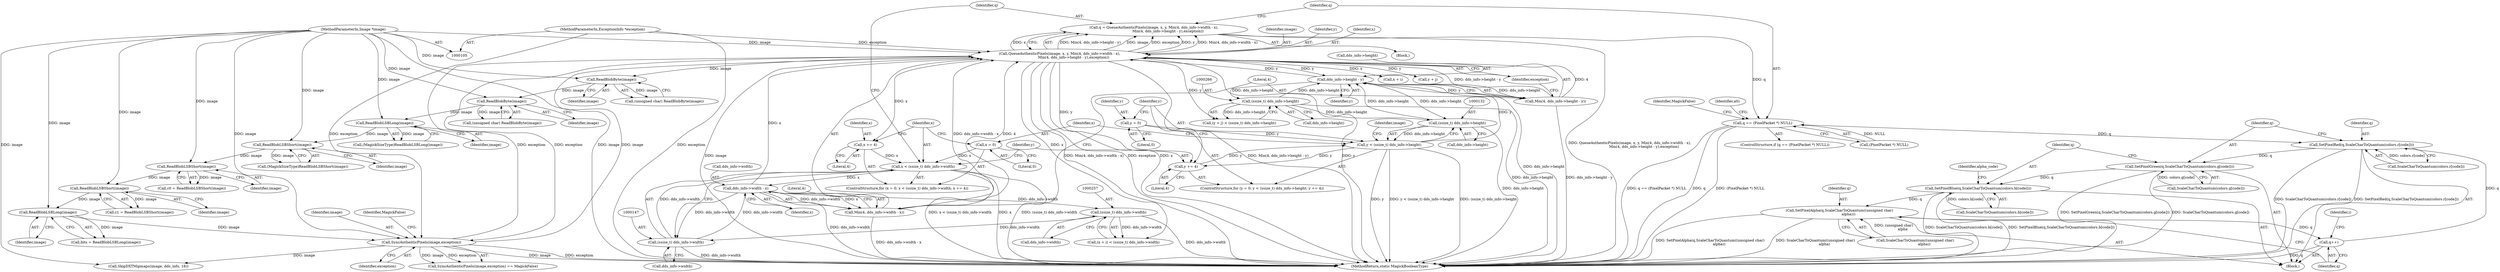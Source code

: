 digraph "1_ImageMagick_d7325bac173492b358417a0ad49fabad44447d52_2@integer" {
"1000155" [label="(Call,q = QueueAuthenticPixels(image, x, y, Min(4, dds_info->width - x),\n                         Min(4, dds_info->height - y),exception))"];
"1000157" [label="(Call,QueueAuthenticPixels(image, x, y, Min(4, dds_info->width - x),\n                         Min(4, dds_info->height - y),exception))"];
"1000400" [label="(Call,SyncAuthenticPixels(image,exception))"];
"1000222" [label="(Call,ReadBlobLSBLong(image))"];
"1000218" [label="(Call,ReadBlobLSBShort(image))"];
"1000214" [label="(Call,ReadBlobLSBShort(image))"];
"1000209" [label="(Call,ReadBlobLSBShort(image))"];
"1000200" [label="(Call,ReadBlobLSBLong(image))"];
"1000194" [label="(Call,ReadBlobByte(image))"];
"1000188" [label="(Call,ReadBlobByte(image))"];
"1000106" [label="(MethodParameterIn,Image *image)"];
"1000108" [label="(MethodParameterIn,ExceptionInfo *exception)"];
"1000163" [label="(Call,dds_info->width - x)"];
"1000146" [label="(Call,(ssize_t) dds_info->width)"];
"1000256" [label="(Call,(ssize_t) dds_info->width)"];
"1000144" [label="(Call,x < (ssize_t) dds_info->width)"];
"1000141" [label="(Call,x = 0)"];
"1000151" [label="(Call,x += 4)"];
"1000170" [label="(Call,dds_info->height - y)"];
"1000265" [label="(Call,(ssize_t) dds_info->height)"];
"1000131" [label="(Call,(ssize_t) dds_info->height)"];
"1000129" [label="(Call,y < (ssize_t) dds_info->height)"];
"1000126" [label="(Call,y = 0)"];
"1000136" [label="(Call,y += 4)"];
"1000161" [label="(Call,Min(4, dds_info->width - x))"];
"1000168" [label="(Call,Min(4, dds_info->height - y))"];
"1000177" [label="(Call,q == (PixelPacket *) NULL)"];
"1000284" [label="(Call,SetPixelRed(q,ScaleCharToQuantum(colors.r[code])))"];
"1000292" [label="(Call,SetPixelGreen(q,ScaleCharToQuantum(colors.g[code])))"];
"1000300" [label="(Call,SetPixelBlue(q,ScaleCharToQuantum(colors.b[code])))"];
"1000390" [label="(Call,SetPixelAlpha(q,ScaleCharToQuantum((unsigned char)\n                alpha)))"];
"1000396" [label="(Call,q++)"];
"1000108" [label="(MethodParameterIn,ExceptionInfo *exception)"];
"1000189" [label="(Identifier,image)"];
"1000265" [label="(Call,(ssize_t) dds_info->height)"];
"1000391" [label="(Identifier,q)"];
"1000401" [label="(Identifier,image)"];
"1000402" [label="(Identifier,exception)"];
"1000286" [label="(Call,ScaleCharToQuantum(colors.r[code]))"];
"1000127" [label="(Identifier,y)"];
"1000293" [label="(Identifier,q)"];
"1000207" [label="(Call,(MagickSizeType)ReadBlobLSBShort(image))"];
"1000137" [label="(Identifier,y)"];
"1000176" [label="(ControlStructure,if (q == (PixelPacket *) NULL))"];
"1000131" [label="(Call,(ssize_t) dds_info->height)"];
"1000128" [label="(Literal,0)"];
"1000175" [label="(Identifier,exception)"];
"1000161" [label="(Call,Min(4, dds_info->width - x))"];
"1000158" [label="(Identifier,image)"];
"1000218" [label="(Call,ReadBlobLSBShort(image))"];
"1000403" [label="(Identifier,MagickFalse)"];
"1000154" [label="(Block,)"];
"1000162" [label="(Literal,4)"];
"1000309" [label="(Identifier,alpha_code)"];
"1000153" [label="(Literal,4)"];
"1000188" [label="(Call,ReadBlobByte(image))"];
"1000285" [label="(Identifier,q)"];
"1000125" [label="(ControlStructure,for (y = 0; y < (ssize_t) dds_info->height; y += 4))"];
"1000302" [label="(Call,ScaleCharToQuantum(colors.b[code]))"];
"1000179" [label="(Call,(PixelPacket *) NULL)"];
"1000136" [label="(Call,y += 4)"];
"1000144" [label="(Call,x < (ssize_t) dds_info->width)"];
"1000212" [label="(Call,c0 = ReadBlobLSBShort(image))"];
"1000174" [label="(Identifier,y)"];
"1000253" [label="(Call,x + i)"];
"1000256" [label="(Call,(ssize_t) dds_info->width)"];
"1000178" [label="(Identifier,q)"];
"1000216" [label="(Call,c1 = ReadBlobLSBShort(image))"];
"1000159" [label="(Identifier,x)"];
"1000200" [label="(Call,ReadBlobLSBLong(image))"];
"1000222" [label="(Call,ReadBlobLSBLong(image))"];
"1000201" [label="(Identifier,image)"];
"1000209" [label="(Call,ReadBlobLSBShort(image))"];
"1000169" [label="(Literal,4)"];
"1000164" [label="(Call,dds_info->width)"];
"1000160" [label="(Identifier,y)"];
"1000143" [label="(Literal,0)"];
"1000126" [label="(Call,y = 0)"];
"1000140" [label="(ControlStructure,for (x = 0; x < (ssize_t) dds_info->width; x += 4))"];
"1000292" [label="(Call,SetPixelGreen(q,ScaleCharToQuantum(colors.g[code])))"];
"1000130" [label="(Identifier,y)"];
"1000142" [label="(Identifier,x)"];
"1000106" [label="(MethodParameterIn,Image *image)"];
"1000392" [label="(Call,ScaleCharToQuantum((unsigned char)\n                alpha))"];
"1000151" [label="(Call,x += 4)"];
"1000270" [label="(Block,)"];
"1000133" [label="(Call,dds_info->height)"];
"1000141" [label="(Call,x = 0)"];
"1000396" [label="(Call,q++)"];
"1000407" [label="(Identifier,image)"];
"1000300" [label="(Call,SetPixelBlue(q,ScaleCharToQuantum(colors.b[code])))"];
"1000129" [label="(Call,y < (ssize_t) dds_info->height)"];
"1000186" [label="(Call,(unsigned char) ReadBlobByte(image))"];
"1000156" [label="(Identifier,q)"];
"1000406" [label="(Call,SkipDXTMipmaps(image, dds_info, 16))"];
"1000294" [label="(Call,ScaleCharToQuantum(colors.g[code]))"];
"1000400" [label="(Call,SyncAuthenticPixels(image,exception))"];
"1000198" [label="(Call,(MagickSizeType)ReadBlobLSBLong(image))"];
"1000192" [label="(Call,(unsigned char) ReadBlobByte(image))"];
"1000183" [label="(Identifier,MagickFalse)"];
"1000195" [label="(Identifier,image)"];
"1000210" [label="(Identifier,image)"];
"1000214" [label="(Call,ReadBlobLSBShort(image))"];
"1000185" [label="(Identifier,a0)"];
"1000177" [label="(Call,q == (PixelPacket *) NULL)"];
"1000252" [label="(Call,(x + i) < (ssize_t) dds_info->width)"];
"1000397" [label="(Identifier,q)"];
"1000155" [label="(Call,q = QueueAuthenticPixels(image, x, y, Min(4, dds_info->width - x),\n                         Min(4, dds_info->height - y),exception))"];
"1000171" [label="(Call,dds_info->height)"];
"1000248" [label="(Identifier,i)"];
"1000146" [label="(Call,(ssize_t) dds_info->width)"];
"1000399" [label="(Call,SyncAuthenticPixels(image,exception) == MagickFalse)"];
"1000220" [label="(Call,bits = ReadBlobLSBLong(image))"];
"1000138" [label="(Literal,4)"];
"1000219" [label="(Identifier,image)"];
"1000170" [label="(Call,dds_info->height - y)"];
"1000145" [label="(Identifier,x)"];
"1000267" [label="(Call,dds_info->height)"];
"1000163" [label="(Call,dds_info->width - x)"];
"1000223" [label="(Identifier,image)"];
"1000157" [label="(Call,QueueAuthenticPixels(image, x, y, Min(4, dds_info->width - x),\n                         Min(4, dds_info->height - y),exception))"];
"1000167" [label="(Identifier,x)"];
"1000194" [label="(Call,ReadBlobByte(image))"];
"1000284" [label="(Call,SetPixelRed(q,ScaleCharToQuantum(colors.r[code])))"];
"1000258" [label="(Call,dds_info->width)"];
"1000168" [label="(Call,Min(4, dds_info->height - y))"];
"1000262" [label="(Call,y + j)"];
"1000152" [label="(Identifier,x)"];
"1000301" [label="(Identifier,q)"];
"1000390" [label="(Call,SetPixelAlpha(q,ScaleCharToQuantum((unsigned char)\n                alpha)))"];
"1000261" [label="(Call,(y + j) < (ssize_t) dds_info->height)"];
"1000148" [label="(Call,dds_info->width)"];
"1000412" [label="(MethodReturn,static MagickBooleanType)"];
"1000215" [label="(Identifier,image)"];
"1000155" -> "1000154"  [label="AST: "];
"1000155" -> "1000157"  [label="CFG: "];
"1000156" -> "1000155"  [label="AST: "];
"1000157" -> "1000155"  [label="AST: "];
"1000178" -> "1000155"  [label="CFG: "];
"1000155" -> "1000412"  [label="DDG: QueueAuthenticPixels(image, x, y, Min(4, dds_info->width - x),\n                         Min(4, dds_info->height - y),exception)"];
"1000157" -> "1000155"  [label="DDG: Min(4, dds_info->height - y)"];
"1000157" -> "1000155"  [label="DDG: image"];
"1000157" -> "1000155"  [label="DDG: exception"];
"1000157" -> "1000155"  [label="DDG: y"];
"1000157" -> "1000155"  [label="DDG: Min(4, dds_info->width - x)"];
"1000157" -> "1000155"  [label="DDG: x"];
"1000155" -> "1000177"  [label="DDG: q"];
"1000157" -> "1000175"  [label="CFG: "];
"1000158" -> "1000157"  [label="AST: "];
"1000159" -> "1000157"  [label="AST: "];
"1000160" -> "1000157"  [label="AST: "];
"1000161" -> "1000157"  [label="AST: "];
"1000168" -> "1000157"  [label="AST: "];
"1000175" -> "1000157"  [label="AST: "];
"1000157" -> "1000412"  [label="DDG: x"];
"1000157" -> "1000412"  [label="DDG: Min(4, dds_info->height - y)"];
"1000157" -> "1000412"  [label="DDG: y"];
"1000157" -> "1000412"  [label="DDG: image"];
"1000157" -> "1000412"  [label="DDG: Min(4, dds_info->width - x)"];
"1000157" -> "1000412"  [label="DDG: exception"];
"1000157" -> "1000136"  [label="DDG: y"];
"1000157" -> "1000151"  [label="DDG: x"];
"1000400" -> "1000157"  [label="DDG: image"];
"1000400" -> "1000157"  [label="DDG: exception"];
"1000106" -> "1000157"  [label="DDG: image"];
"1000163" -> "1000157"  [label="DDG: x"];
"1000170" -> "1000157"  [label="DDG: y"];
"1000161" -> "1000157"  [label="DDG: 4"];
"1000161" -> "1000157"  [label="DDG: dds_info->width - x"];
"1000168" -> "1000157"  [label="DDG: 4"];
"1000168" -> "1000157"  [label="DDG: dds_info->height - y"];
"1000157" -> "1000170"  [label="DDG: y"];
"1000108" -> "1000157"  [label="DDG: exception"];
"1000157" -> "1000188"  [label="DDG: image"];
"1000157" -> "1000252"  [label="DDG: x"];
"1000157" -> "1000253"  [label="DDG: x"];
"1000157" -> "1000261"  [label="DDG: y"];
"1000157" -> "1000262"  [label="DDG: y"];
"1000157" -> "1000400"  [label="DDG: exception"];
"1000400" -> "1000399"  [label="AST: "];
"1000400" -> "1000402"  [label="CFG: "];
"1000401" -> "1000400"  [label="AST: "];
"1000402" -> "1000400"  [label="AST: "];
"1000403" -> "1000400"  [label="CFG: "];
"1000400" -> "1000412"  [label="DDG: image"];
"1000400" -> "1000412"  [label="DDG: exception"];
"1000400" -> "1000399"  [label="DDG: image"];
"1000400" -> "1000399"  [label="DDG: exception"];
"1000222" -> "1000400"  [label="DDG: image"];
"1000106" -> "1000400"  [label="DDG: image"];
"1000108" -> "1000400"  [label="DDG: exception"];
"1000400" -> "1000406"  [label="DDG: image"];
"1000222" -> "1000220"  [label="AST: "];
"1000222" -> "1000223"  [label="CFG: "];
"1000223" -> "1000222"  [label="AST: "];
"1000220" -> "1000222"  [label="CFG: "];
"1000222" -> "1000220"  [label="DDG: image"];
"1000218" -> "1000222"  [label="DDG: image"];
"1000106" -> "1000222"  [label="DDG: image"];
"1000218" -> "1000216"  [label="AST: "];
"1000218" -> "1000219"  [label="CFG: "];
"1000219" -> "1000218"  [label="AST: "];
"1000216" -> "1000218"  [label="CFG: "];
"1000218" -> "1000216"  [label="DDG: image"];
"1000214" -> "1000218"  [label="DDG: image"];
"1000106" -> "1000218"  [label="DDG: image"];
"1000214" -> "1000212"  [label="AST: "];
"1000214" -> "1000215"  [label="CFG: "];
"1000215" -> "1000214"  [label="AST: "];
"1000212" -> "1000214"  [label="CFG: "];
"1000214" -> "1000212"  [label="DDG: image"];
"1000209" -> "1000214"  [label="DDG: image"];
"1000106" -> "1000214"  [label="DDG: image"];
"1000209" -> "1000207"  [label="AST: "];
"1000209" -> "1000210"  [label="CFG: "];
"1000210" -> "1000209"  [label="AST: "];
"1000207" -> "1000209"  [label="CFG: "];
"1000209" -> "1000207"  [label="DDG: image"];
"1000200" -> "1000209"  [label="DDG: image"];
"1000106" -> "1000209"  [label="DDG: image"];
"1000200" -> "1000198"  [label="AST: "];
"1000200" -> "1000201"  [label="CFG: "];
"1000201" -> "1000200"  [label="AST: "];
"1000198" -> "1000200"  [label="CFG: "];
"1000200" -> "1000198"  [label="DDG: image"];
"1000194" -> "1000200"  [label="DDG: image"];
"1000106" -> "1000200"  [label="DDG: image"];
"1000194" -> "1000192"  [label="AST: "];
"1000194" -> "1000195"  [label="CFG: "];
"1000195" -> "1000194"  [label="AST: "];
"1000192" -> "1000194"  [label="CFG: "];
"1000194" -> "1000192"  [label="DDG: image"];
"1000188" -> "1000194"  [label="DDG: image"];
"1000106" -> "1000194"  [label="DDG: image"];
"1000188" -> "1000186"  [label="AST: "];
"1000188" -> "1000189"  [label="CFG: "];
"1000189" -> "1000188"  [label="AST: "];
"1000186" -> "1000188"  [label="CFG: "];
"1000188" -> "1000186"  [label="DDG: image"];
"1000106" -> "1000188"  [label="DDG: image"];
"1000106" -> "1000105"  [label="AST: "];
"1000106" -> "1000412"  [label="DDG: image"];
"1000106" -> "1000406"  [label="DDG: image"];
"1000108" -> "1000105"  [label="AST: "];
"1000108" -> "1000412"  [label="DDG: exception"];
"1000163" -> "1000161"  [label="AST: "];
"1000163" -> "1000167"  [label="CFG: "];
"1000164" -> "1000163"  [label="AST: "];
"1000167" -> "1000163"  [label="AST: "];
"1000161" -> "1000163"  [label="CFG: "];
"1000163" -> "1000412"  [label="DDG: dds_info->width"];
"1000163" -> "1000146"  [label="DDG: dds_info->width"];
"1000163" -> "1000161"  [label="DDG: dds_info->width"];
"1000163" -> "1000161"  [label="DDG: x"];
"1000146" -> "1000163"  [label="DDG: dds_info->width"];
"1000144" -> "1000163"  [label="DDG: x"];
"1000163" -> "1000256"  [label="DDG: dds_info->width"];
"1000146" -> "1000144"  [label="AST: "];
"1000146" -> "1000148"  [label="CFG: "];
"1000147" -> "1000146"  [label="AST: "];
"1000148" -> "1000146"  [label="AST: "];
"1000144" -> "1000146"  [label="CFG: "];
"1000146" -> "1000412"  [label="DDG: dds_info->width"];
"1000146" -> "1000144"  [label="DDG: dds_info->width"];
"1000256" -> "1000146"  [label="DDG: dds_info->width"];
"1000256" -> "1000252"  [label="AST: "];
"1000256" -> "1000258"  [label="CFG: "];
"1000257" -> "1000256"  [label="AST: "];
"1000258" -> "1000256"  [label="AST: "];
"1000252" -> "1000256"  [label="CFG: "];
"1000256" -> "1000412"  [label="DDG: dds_info->width"];
"1000256" -> "1000252"  [label="DDG: dds_info->width"];
"1000144" -> "1000140"  [label="AST: "];
"1000145" -> "1000144"  [label="AST: "];
"1000156" -> "1000144"  [label="CFG: "];
"1000137" -> "1000144"  [label="CFG: "];
"1000144" -> "1000412"  [label="DDG: x < (ssize_t) dds_info->width"];
"1000144" -> "1000412"  [label="DDG: x"];
"1000144" -> "1000412"  [label="DDG: (ssize_t) dds_info->width"];
"1000141" -> "1000144"  [label="DDG: x"];
"1000151" -> "1000144"  [label="DDG: x"];
"1000141" -> "1000140"  [label="AST: "];
"1000141" -> "1000143"  [label="CFG: "];
"1000142" -> "1000141"  [label="AST: "];
"1000143" -> "1000141"  [label="AST: "];
"1000145" -> "1000141"  [label="CFG: "];
"1000151" -> "1000140"  [label="AST: "];
"1000151" -> "1000153"  [label="CFG: "];
"1000152" -> "1000151"  [label="AST: "];
"1000153" -> "1000151"  [label="AST: "];
"1000145" -> "1000151"  [label="CFG: "];
"1000170" -> "1000168"  [label="AST: "];
"1000170" -> "1000174"  [label="CFG: "];
"1000171" -> "1000170"  [label="AST: "];
"1000174" -> "1000170"  [label="AST: "];
"1000168" -> "1000170"  [label="CFG: "];
"1000170" -> "1000412"  [label="DDG: dds_info->height"];
"1000170" -> "1000131"  [label="DDG: dds_info->height"];
"1000170" -> "1000168"  [label="DDG: dds_info->height"];
"1000170" -> "1000168"  [label="DDG: y"];
"1000265" -> "1000170"  [label="DDG: dds_info->height"];
"1000131" -> "1000170"  [label="DDG: dds_info->height"];
"1000129" -> "1000170"  [label="DDG: y"];
"1000170" -> "1000265"  [label="DDG: dds_info->height"];
"1000265" -> "1000261"  [label="AST: "];
"1000265" -> "1000267"  [label="CFG: "];
"1000266" -> "1000265"  [label="AST: "];
"1000267" -> "1000265"  [label="AST: "];
"1000261" -> "1000265"  [label="CFG: "];
"1000265" -> "1000412"  [label="DDG: dds_info->height"];
"1000265" -> "1000131"  [label="DDG: dds_info->height"];
"1000265" -> "1000261"  [label="DDG: dds_info->height"];
"1000131" -> "1000129"  [label="AST: "];
"1000131" -> "1000133"  [label="CFG: "];
"1000132" -> "1000131"  [label="AST: "];
"1000133" -> "1000131"  [label="AST: "];
"1000129" -> "1000131"  [label="CFG: "];
"1000131" -> "1000412"  [label="DDG: dds_info->height"];
"1000131" -> "1000129"  [label="DDG: dds_info->height"];
"1000129" -> "1000125"  [label="AST: "];
"1000130" -> "1000129"  [label="AST: "];
"1000142" -> "1000129"  [label="CFG: "];
"1000407" -> "1000129"  [label="CFG: "];
"1000129" -> "1000412"  [label="DDG: y"];
"1000129" -> "1000412"  [label="DDG: y < (ssize_t) dds_info->height"];
"1000129" -> "1000412"  [label="DDG: (ssize_t) dds_info->height"];
"1000126" -> "1000129"  [label="DDG: y"];
"1000136" -> "1000129"  [label="DDG: y"];
"1000129" -> "1000136"  [label="DDG: y"];
"1000126" -> "1000125"  [label="AST: "];
"1000126" -> "1000128"  [label="CFG: "];
"1000127" -> "1000126"  [label="AST: "];
"1000128" -> "1000126"  [label="AST: "];
"1000130" -> "1000126"  [label="CFG: "];
"1000136" -> "1000125"  [label="AST: "];
"1000136" -> "1000138"  [label="CFG: "];
"1000137" -> "1000136"  [label="AST: "];
"1000138" -> "1000136"  [label="AST: "];
"1000130" -> "1000136"  [label="CFG: "];
"1000162" -> "1000161"  [label="AST: "];
"1000169" -> "1000161"  [label="CFG: "];
"1000161" -> "1000412"  [label="DDG: dds_info->width - x"];
"1000169" -> "1000168"  [label="AST: "];
"1000175" -> "1000168"  [label="CFG: "];
"1000168" -> "1000412"  [label="DDG: dds_info->height - y"];
"1000177" -> "1000176"  [label="AST: "];
"1000177" -> "1000179"  [label="CFG: "];
"1000178" -> "1000177"  [label="AST: "];
"1000179" -> "1000177"  [label="AST: "];
"1000183" -> "1000177"  [label="CFG: "];
"1000185" -> "1000177"  [label="CFG: "];
"1000177" -> "1000412"  [label="DDG: q"];
"1000177" -> "1000412"  [label="DDG: (PixelPacket *) NULL"];
"1000177" -> "1000412"  [label="DDG: q == (PixelPacket *) NULL"];
"1000179" -> "1000177"  [label="DDG: NULL"];
"1000177" -> "1000284"  [label="DDG: q"];
"1000284" -> "1000270"  [label="AST: "];
"1000284" -> "1000286"  [label="CFG: "];
"1000285" -> "1000284"  [label="AST: "];
"1000286" -> "1000284"  [label="AST: "];
"1000293" -> "1000284"  [label="CFG: "];
"1000284" -> "1000412"  [label="DDG: ScaleCharToQuantum(colors.r[code])"];
"1000284" -> "1000412"  [label="DDG: SetPixelRed(q,ScaleCharToQuantum(colors.r[code]))"];
"1000396" -> "1000284"  [label="DDG: q"];
"1000286" -> "1000284"  [label="DDG: colors.r[code]"];
"1000284" -> "1000292"  [label="DDG: q"];
"1000292" -> "1000270"  [label="AST: "];
"1000292" -> "1000294"  [label="CFG: "];
"1000293" -> "1000292"  [label="AST: "];
"1000294" -> "1000292"  [label="AST: "];
"1000301" -> "1000292"  [label="CFG: "];
"1000292" -> "1000412"  [label="DDG: SetPixelGreen(q,ScaleCharToQuantum(colors.g[code]))"];
"1000292" -> "1000412"  [label="DDG: ScaleCharToQuantum(colors.g[code])"];
"1000294" -> "1000292"  [label="DDG: colors.g[code]"];
"1000292" -> "1000300"  [label="DDG: q"];
"1000300" -> "1000270"  [label="AST: "];
"1000300" -> "1000302"  [label="CFG: "];
"1000301" -> "1000300"  [label="AST: "];
"1000302" -> "1000300"  [label="AST: "];
"1000309" -> "1000300"  [label="CFG: "];
"1000300" -> "1000412"  [label="DDG: ScaleCharToQuantum(colors.b[code])"];
"1000300" -> "1000412"  [label="DDG: SetPixelBlue(q,ScaleCharToQuantum(colors.b[code]))"];
"1000302" -> "1000300"  [label="DDG: colors.b[code]"];
"1000300" -> "1000390"  [label="DDG: q"];
"1000390" -> "1000270"  [label="AST: "];
"1000390" -> "1000392"  [label="CFG: "];
"1000391" -> "1000390"  [label="AST: "];
"1000392" -> "1000390"  [label="AST: "];
"1000397" -> "1000390"  [label="CFG: "];
"1000390" -> "1000412"  [label="DDG: ScaleCharToQuantum((unsigned char)\n                alpha)"];
"1000390" -> "1000412"  [label="DDG: SetPixelAlpha(q,ScaleCharToQuantum((unsigned char)\n                alpha))"];
"1000392" -> "1000390"  [label="DDG: (unsigned char)\n                alpha"];
"1000390" -> "1000396"  [label="DDG: q"];
"1000396" -> "1000270"  [label="AST: "];
"1000396" -> "1000397"  [label="CFG: "];
"1000397" -> "1000396"  [label="AST: "];
"1000248" -> "1000396"  [label="CFG: "];
"1000396" -> "1000412"  [label="DDG: q"];
}
